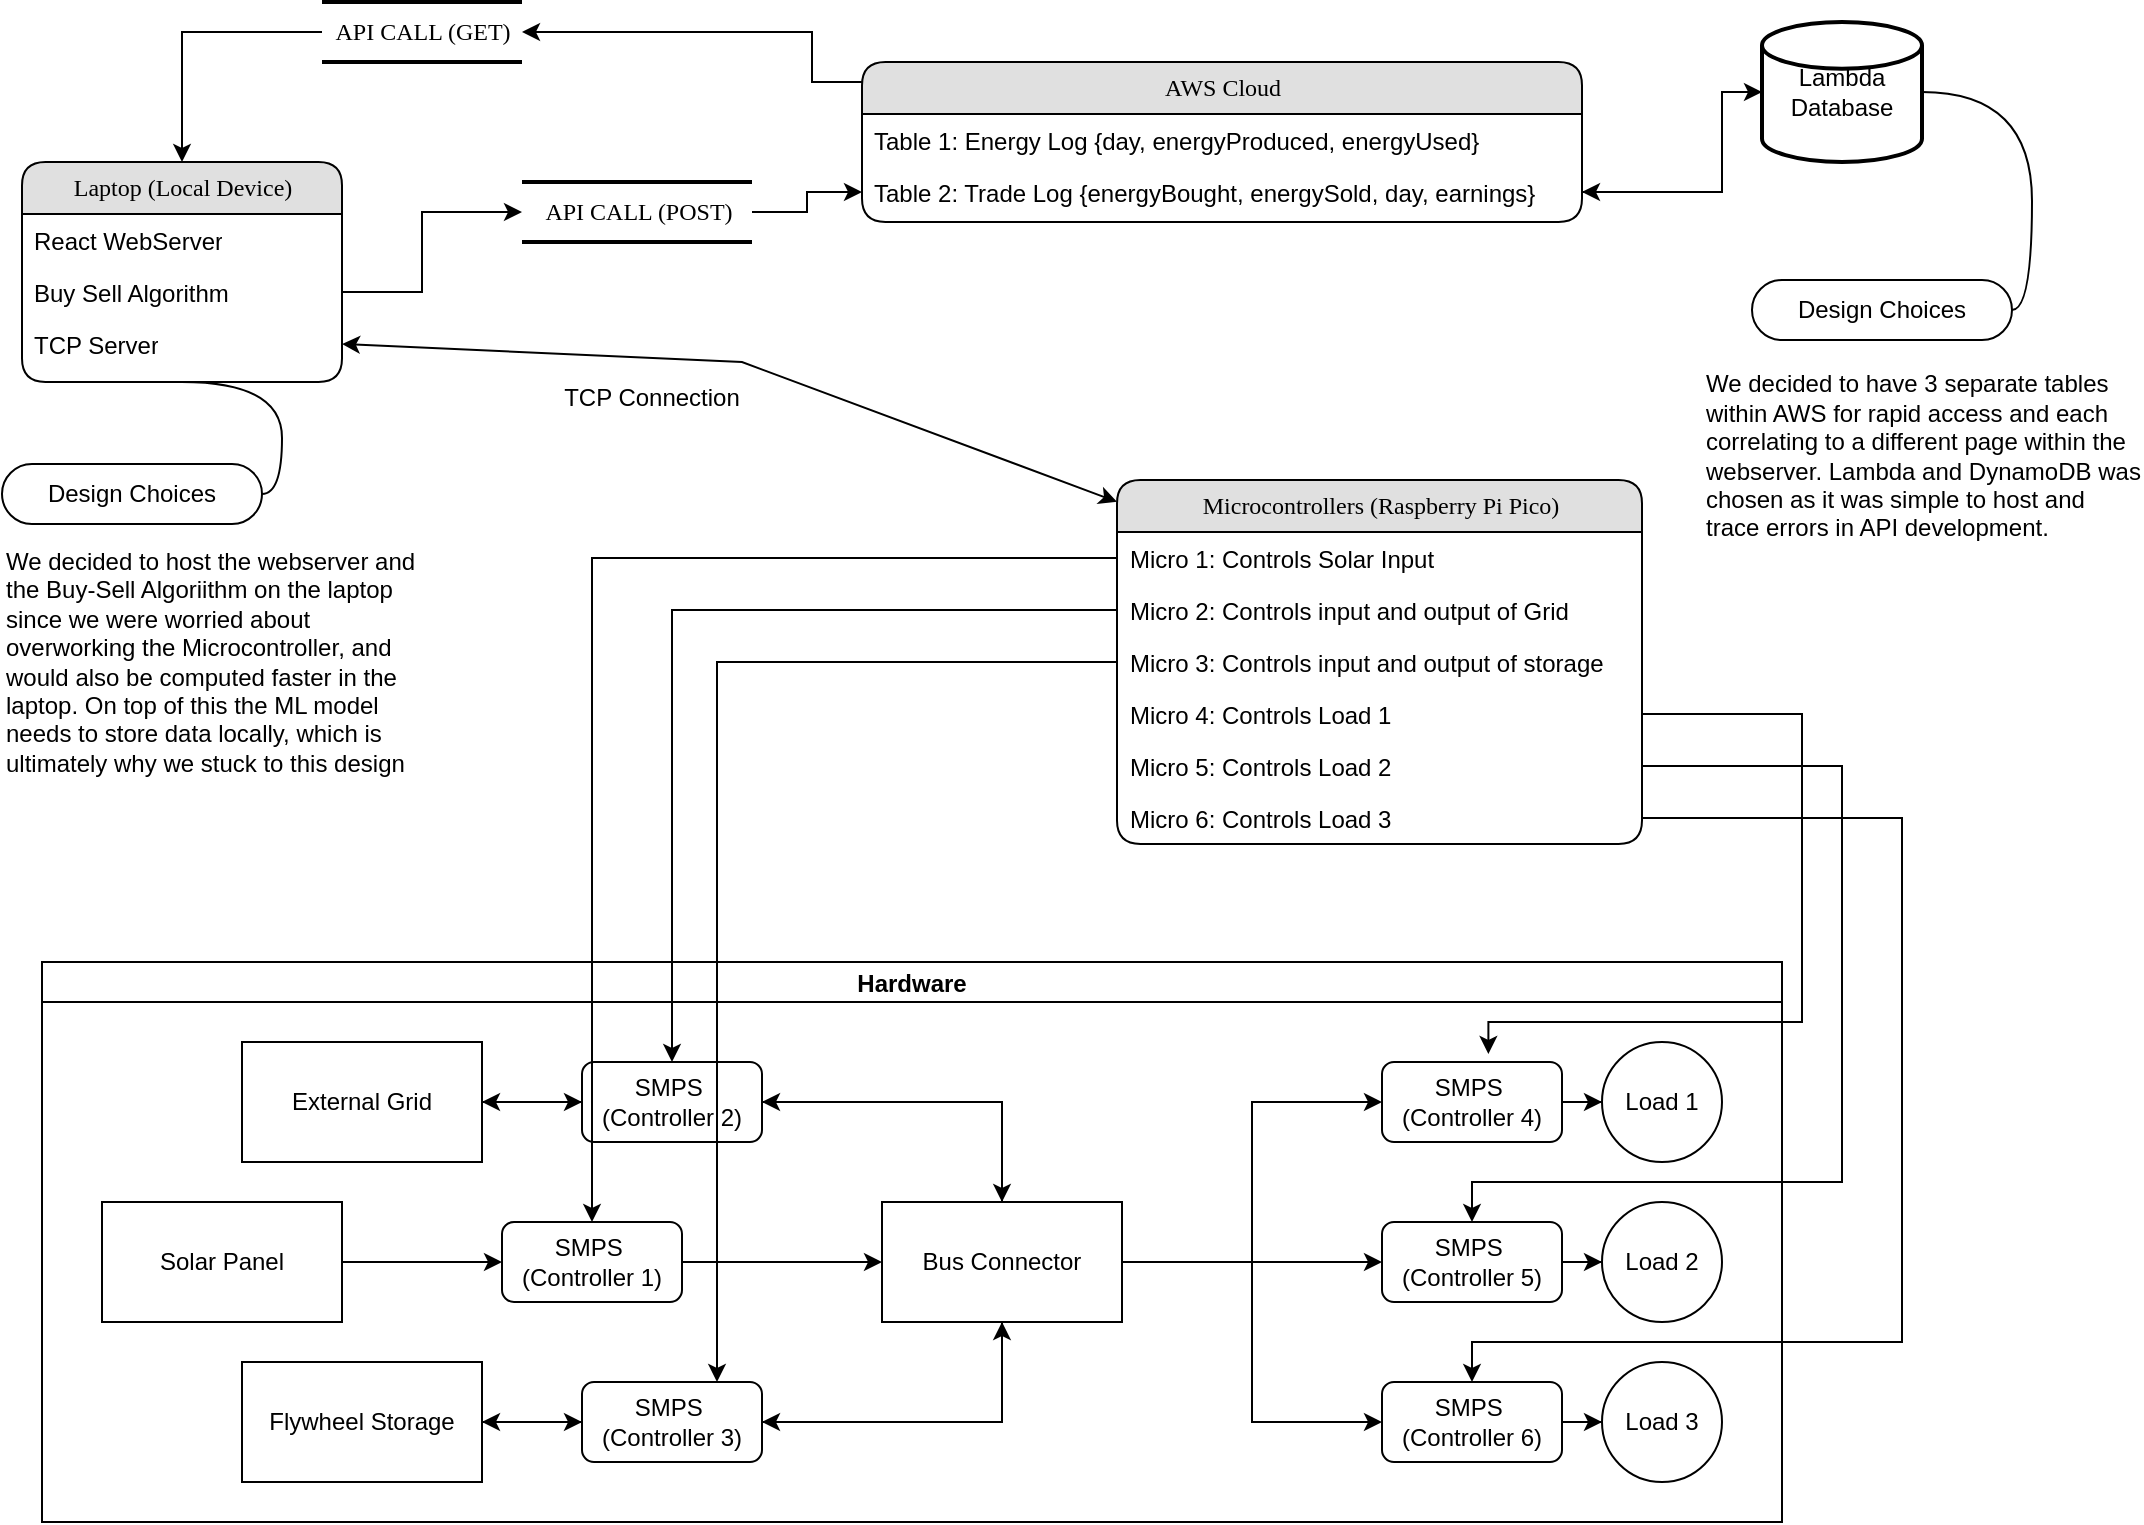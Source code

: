 <mxfile version="24.5.4" type="github">
  <diagram name="Page-1" id="5d7acffa-a066-3a61-03fe-96351882024d">
    <mxGraphModel dx="1050" dy="522" grid="1" gridSize="10" guides="1" tooltips="1" connect="1" arrows="1" fold="1" page="1" pageScale="1" pageWidth="1100" pageHeight="850" background="#ffffff" math="0" shadow="0">
      <root>
        <mxCell id="0" />
        <mxCell id="1" parent="0" />
        <mxCell id="gM_SMo16ki_0aqtKTnfX-9" style="edgeStyle=orthogonalEdgeStyle;rounded=0;orthogonalLoop=1;jettySize=auto;html=1;" parent="1" source="21ea969265ad0168-10" target="gM_SMo16ki_0aqtKTnfX-8" edge="1">
          <mxGeometry relative="1" as="geometry">
            <Array as="points">
              <mxPoint x="910" y="115" />
              <mxPoint x="910" y="65" />
            </Array>
          </mxGeometry>
        </mxCell>
        <mxCell id="gM_SMo16ki_0aqtKTnfX-71" style="edgeStyle=orthogonalEdgeStyle;rounded=0;orthogonalLoop=1;jettySize=auto;html=1;" parent="1" source="21ea969265ad0168-10" target="21ea969265ad0168-30" edge="1">
          <mxGeometry relative="1" as="geometry">
            <Array as="points">
              <mxPoint x="455" y="60" />
              <mxPoint x="455" y="35" />
            </Array>
          </mxGeometry>
        </mxCell>
        <mxCell id="21ea969265ad0168-10" value="AWS Cloud" style="swimlane;html=1;fontStyle=0;childLayout=stackLayout;horizontal=1;startSize=26;fillColor=#e0e0e0;horizontalStack=0;resizeParent=1;resizeLast=0;collapsible=1;marginBottom=0;swimlaneFillColor=#ffffff;align=center;rounded=1;shadow=0;comic=0;labelBackgroundColor=none;strokeWidth=1;fontFamily=Verdana;fontSize=12" parent="1" vertex="1">
          <mxGeometry x="480" y="50" width="360" height="80" as="geometry" />
        </mxCell>
        <mxCell id="21ea969265ad0168-11" value="Table 1: Energy Log {day, energyProduced, energyUsed}" style="text;html=1;strokeColor=none;fillColor=none;spacingLeft=4;spacingRight=4;whiteSpace=wrap;overflow=hidden;rotatable=0;points=[[0,0.5],[1,0.5]];portConstraint=eastwest;" parent="21ea969265ad0168-10" vertex="1">
          <mxGeometry y="26" width="360" height="26" as="geometry" />
        </mxCell>
        <mxCell id="21ea969265ad0168-12" value="Table 2: Trade Log {energyBought, energySold, day, earnings}" style="text;html=1;strokeColor=none;fillColor=none;spacingLeft=4;spacingRight=4;whiteSpace=wrap;overflow=hidden;rotatable=0;points=[[0,0.5],[1,0.5]];portConstraint=eastwest;" parent="21ea969265ad0168-10" vertex="1">
          <mxGeometry y="52" width="360" height="26" as="geometry" />
        </mxCell>
        <mxCell id="21ea969265ad0168-14" value="Laptop (Local Device)" style="swimlane;html=1;fontStyle=0;childLayout=stackLayout;horizontal=1;startSize=26;fillColor=#e0e0e0;horizontalStack=0;resizeParent=1;resizeLast=0;collapsible=1;marginBottom=0;swimlaneFillColor=#ffffff;align=center;rounded=1;shadow=0;comic=0;labelBackgroundColor=none;strokeWidth=1;fontFamily=Verdana;fontSize=12" parent="1" vertex="1">
          <mxGeometry x="60" y="100" width="160" height="110" as="geometry" />
        </mxCell>
        <mxCell id="21ea969265ad0168-15" value="React WebServer" style="text;html=1;strokeColor=none;fillColor=none;spacingLeft=4;spacingRight=4;whiteSpace=wrap;overflow=hidden;rotatable=0;points=[[0,0.5],[1,0.5]];portConstraint=eastwest;" parent="21ea969265ad0168-14" vertex="1">
          <mxGeometry y="26" width="160" height="26" as="geometry" />
        </mxCell>
        <mxCell id="21ea969265ad0168-16" value="Buy Sell Algorithm" style="text;html=1;strokeColor=none;fillColor=none;spacingLeft=4;spacingRight=4;whiteSpace=wrap;overflow=hidden;rotatable=0;points=[[0,0.5],[1,0.5]];portConstraint=eastwest;" parent="21ea969265ad0168-14" vertex="1">
          <mxGeometry y="52" width="160" height="26" as="geometry" />
        </mxCell>
        <mxCell id="21ea969265ad0168-17" value="TCP Server" style="text;html=1;strokeColor=none;fillColor=none;spacingLeft=4;spacingRight=4;whiteSpace=wrap;overflow=hidden;rotatable=0;points=[[0,0.5],[1,0.5]];portConstraint=eastwest;" parent="21ea969265ad0168-14" vertex="1">
          <mxGeometry y="78" width="160" height="26" as="geometry" />
        </mxCell>
        <mxCell id="21ea969265ad0168-22" value="Microcontrollers (Raspberry Pi Pico)" style="swimlane;html=1;fontStyle=0;childLayout=stackLayout;horizontal=1;startSize=26;fillColor=#e0e0e0;horizontalStack=0;resizeParent=1;resizeLast=0;collapsible=1;marginBottom=0;swimlaneFillColor=#ffffff;align=center;rounded=1;shadow=0;comic=0;labelBackgroundColor=none;strokeWidth=1;fontFamily=Verdana;fontSize=12" parent="1" vertex="1">
          <mxGeometry x="607.5" y="259" width="262.5" height="182" as="geometry">
            <mxRectangle x="310" y="320" width="260" height="30" as="alternateBounds" />
          </mxGeometry>
        </mxCell>
        <mxCell id="21ea969265ad0168-23" value="Micro 1: Controls Solar Input" style="text;html=1;strokeColor=none;fillColor=none;spacingLeft=4;spacingRight=4;whiteSpace=wrap;overflow=hidden;rotatable=0;points=[[0,0.5],[1,0.5]];portConstraint=eastwest;" parent="21ea969265ad0168-22" vertex="1">
          <mxGeometry y="26" width="262.5" height="26" as="geometry" />
        </mxCell>
        <mxCell id="21ea969265ad0168-24" value="Micro 2: Controls input and output of Grid&amp;nbsp;" style="text;html=1;strokeColor=none;fillColor=none;spacingLeft=4;spacingRight=4;whiteSpace=wrap;overflow=hidden;rotatable=0;points=[[0,0.5],[1,0.5]];portConstraint=eastwest;" parent="21ea969265ad0168-22" vertex="1">
          <mxGeometry y="52" width="262.5" height="26" as="geometry" />
        </mxCell>
        <mxCell id="gM_SMo16ki_0aqtKTnfX-16" value="&lt;div&gt;Micro 3: Controls input and output of storage&lt;/div&gt;" style="text;html=1;strokeColor=none;fillColor=none;spacingLeft=4;spacingRight=4;whiteSpace=wrap;overflow=hidden;rotatable=0;points=[[0,0.5],[1,0.5]];portConstraint=eastwest;" parent="21ea969265ad0168-22" vertex="1">
          <mxGeometry y="78" width="262.5" height="26" as="geometry" />
        </mxCell>
        <mxCell id="gM_SMo16ki_0aqtKTnfX-17" value="Micro 4: Controls Load 1" style="text;html=1;strokeColor=none;fillColor=none;spacingLeft=4;spacingRight=4;whiteSpace=wrap;overflow=hidden;rotatable=0;points=[[0,0.5],[1,0.5]];portConstraint=eastwest;" parent="21ea969265ad0168-22" vertex="1">
          <mxGeometry y="104" width="262.5" height="26" as="geometry" />
        </mxCell>
        <mxCell id="gM_SMo16ki_0aqtKTnfX-18" value="Micro 5: Controls Load 2" style="text;html=1;strokeColor=none;fillColor=none;spacingLeft=4;spacingRight=4;whiteSpace=wrap;overflow=hidden;rotatable=0;points=[[0,0.5],[1,0.5]];portConstraint=eastwest;" parent="21ea969265ad0168-22" vertex="1">
          <mxGeometry y="130" width="262.5" height="26" as="geometry" />
        </mxCell>
        <mxCell id="gM_SMo16ki_0aqtKTnfX-19" value="Micro 6: Controls Load 3" style="text;html=1;strokeColor=none;fillColor=none;spacingLeft=4;spacingRight=4;whiteSpace=wrap;overflow=hidden;rotatable=0;points=[[0,0.5],[1,0.5]];portConstraint=eastwest;" parent="21ea969265ad0168-22" vertex="1">
          <mxGeometry y="156" width="262.5" height="26" as="geometry" />
        </mxCell>
        <mxCell id="gM_SMo16ki_0aqtKTnfX-72" style="edgeStyle=orthogonalEdgeStyle;rounded=0;orthogonalLoop=1;jettySize=auto;html=1;entryX=0.5;entryY=0;entryDx=0;entryDy=0;" parent="1" source="21ea969265ad0168-30" target="21ea969265ad0168-14" edge="1">
          <mxGeometry relative="1" as="geometry">
            <Array as="points">
              <mxPoint x="140" y="35" />
            </Array>
          </mxGeometry>
        </mxCell>
        <mxCell id="21ea969265ad0168-30" value="API CALL (GET)" style="html=1;rounded=0;shadow=0;comic=0;labelBackgroundColor=none;strokeWidth=2;fontFamily=Verdana;fontSize=12;align=center;shape=mxgraph.ios7ui.horLines;" parent="1" vertex="1">
          <mxGeometry x="210" y="20" width="100" height="30" as="geometry" />
        </mxCell>
        <mxCell id="gM_SMo16ki_0aqtKTnfX-1" value="Hardware" style="swimlane;startSize=20;horizontal=1;containerType=tree;newEdgeStyle={&quot;edgeStyle&quot;:&quot;elbowEdgeStyle&quot;,&quot;startArrow&quot;:&quot;none&quot;,&quot;endArrow&quot;:&quot;none&quot;};" parent="1" vertex="1">
          <mxGeometry x="70" y="500" width="870" height="280" as="geometry" />
        </mxCell>
        <UserObject label="Solar Panel" treeRoot="1" id="gM_SMo16ki_0aqtKTnfX-4">
          <mxCell style="whiteSpace=wrap;html=1;align=center;treeFolding=1;treeMoving=1;newEdgeStyle={&quot;edgeStyle&quot;:&quot;elbowEdgeStyle&quot;,&quot;startArrow&quot;:&quot;none&quot;,&quot;endArrow&quot;:&quot;none&quot;};" parent="gM_SMo16ki_0aqtKTnfX-1" vertex="1">
            <mxGeometry x="30" y="120" width="120" height="60" as="geometry" />
          </mxCell>
        </UserObject>
        <mxCell id="gM_SMo16ki_0aqtKTnfX-34" style="edgeStyle=orthogonalEdgeStyle;rounded=0;orthogonalLoop=1;jettySize=auto;html=1;entryX=0;entryY=0.5;entryDx=0;entryDy=0;" parent="gM_SMo16ki_0aqtKTnfX-1" source="gM_SMo16ki_0aqtKTnfX-20" target="gM_SMo16ki_0aqtKTnfX-32" edge="1">
          <mxGeometry relative="1" as="geometry" />
        </mxCell>
        <mxCell id="gM_SMo16ki_0aqtKTnfX-20" value="SMPS&amp;nbsp;&lt;br&gt;(Controller 1)" style="rounded=1;whiteSpace=wrap;html=1;" parent="gM_SMo16ki_0aqtKTnfX-1" vertex="1">
          <mxGeometry x="230" y="130" width="90" height="40" as="geometry" />
        </mxCell>
        <mxCell id="gM_SMo16ki_0aqtKTnfX-22" value="" style="endArrow=classic;html=1;rounded=0;exitX=1;exitY=0.5;exitDx=0;exitDy=0;entryX=0;entryY=0.5;entryDx=0;entryDy=0;" parent="gM_SMo16ki_0aqtKTnfX-1" source="gM_SMo16ki_0aqtKTnfX-4" target="gM_SMo16ki_0aqtKTnfX-20" edge="1">
          <mxGeometry width="50" height="50" relative="1" as="geometry">
            <mxPoint x="360" y="110" as="sourcePoint" />
            <mxPoint x="410" y="60" as="targetPoint" />
            <Array as="points" />
          </mxGeometry>
        </mxCell>
        <mxCell id="gM_SMo16ki_0aqtKTnfX-27" style="edgeStyle=orthogonalEdgeStyle;rounded=0;orthogonalLoop=1;jettySize=auto;html=1;entryX=0;entryY=0.5;entryDx=0;entryDy=0;" parent="gM_SMo16ki_0aqtKTnfX-1" source="gM_SMo16ki_0aqtKTnfX-23" target="gM_SMo16ki_0aqtKTnfX-26" edge="1">
          <mxGeometry relative="1" as="geometry" />
        </mxCell>
        <mxCell id="gM_SMo16ki_0aqtKTnfX-23" value="External Grid" style="rounded=0;whiteSpace=wrap;html=1;" parent="gM_SMo16ki_0aqtKTnfX-1" vertex="1">
          <mxGeometry x="100" y="40" width="120" height="60" as="geometry" />
        </mxCell>
        <mxCell id="gM_SMo16ki_0aqtKTnfX-31" style="edgeStyle=orthogonalEdgeStyle;rounded=0;orthogonalLoop=1;jettySize=auto;html=1;entryX=0;entryY=0.5;entryDx=0;entryDy=0;" parent="gM_SMo16ki_0aqtKTnfX-1" source="gM_SMo16ki_0aqtKTnfX-24" target="gM_SMo16ki_0aqtKTnfX-28" edge="1">
          <mxGeometry relative="1" as="geometry" />
        </mxCell>
        <mxCell id="gM_SMo16ki_0aqtKTnfX-24" value="Flywheel Storage" style="rounded=0;whiteSpace=wrap;html=1;" parent="gM_SMo16ki_0aqtKTnfX-1" vertex="1">
          <mxGeometry x="100" y="200" width="120" height="60" as="geometry" />
        </mxCell>
        <mxCell id="gM_SMo16ki_0aqtKTnfX-33" style="edgeStyle=orthogonalEdgeStyle;rounded=0;orthogonalLoop=1;jettySize=auto;html=1;entryX=0.5;entryY=0;entryDx=0;entryDy=0;" parent="gM_SMo16ki_0aqtKTnfX-1" source="gM_SMo16ki_0aqtKTnfX-26" target="gM_SMo16ki_0aqtKTnfX-32" edge="1">
          <mxGeometry relative="1" as="geometry" />
        </mxCell>
        <mxCell id="gM_SMo16ki_0aqtKTnfX-60" style="edgeStyle=orthogonalEdgeStyle;rounded=0;orthogonalLoop=1;jettySize=auto;html=1;entryX=1;entryY=0.5;entryDx=0;entryDy=0;" parent="gM_SMo16ki_0aqtKTnfX-1" source="gM_SMo16ki_0aqtKTnfX-26" target="gM_SMo16ki_0aqtKTnfX-23" edge="1">
          <mxGeometry relative="1" as="geometry" />
        </mxCell>
        <mxCell id="gM_SMo16ki_0aqtKTnfX-26" value="SMPS&amp;nbsp;&lt;br&gt;(Controller 2)" style="rounded=1;whiteSpace=wrap;html=1;" parent="gM_SMo16ki_0aqtKTnfX-1" vertex="1">
          <mxGeometry x="270" y="50" width="90" height="40" as="geometry" />
        </mxCell>
        <mxCell id="gM_SMo16ki_0aqtKTnfX-35" style="edgeStyle=orthogonalEdgeStyle;rounded=0;orthogonalLoop=1;jettySize=auto;html=1;entryX=0.5;entryY=1;entryDx=0;entryDy=0;" parent="gM_SMo16ki_0aqtKTnfX-1" source="gM_SMo16ki_0aqtKTnfX-28" target="gM_SMo16ki_0aqtKTnfX-32" edge="1">
          <mxGeometry relative="1" as="geometry" />
        </mxCell>
        <mxCell id="gM_SMo16ki_0aqtKTnfX-63" style="edgeStyle=orthogonalEdgeStyle;rounded=0;orthogonalLoop=1;jettySize=auto;html=1;entryX=1;entryY=0.5;entryDx=0;entryDy=0;" parent="gM_SMo16ki_0aqtKTnfX-1" source="gM_SMo16ki_0aqtKTnfX-28" target="gM_SMo16ki_0aqtKTnfX-24" edge="1">
          <mxGeometry relative="1" as="geometry" />
        </mxCell>
        <mxCell id="gM_SMo16ki_0aqtKTnfX-28" value="SMPS&amp;nbsp;&lt;br&gt;(Controller 3)" style="rounded=1;whiteSpace=wrap;html=1;" parent="gM_SMo16ki_0aqtKTnfX-1" vertex="1">
          <mxGeometry x="270" y="210" width="90" height="40" as="geometry" />
        </mxCell>
        <mxCell id="gM_SMo16ki_0aqtKTnfX-50" style="edgeStyle=orthogonalEdgeStyle;rounded=0;orthogonalLoop=1;jettySize=auto;html=1;entryX=0;entryY=0.5;entryDx=0;entryDy=0;" parent="gM_SMo16ki_0aqtKTnfX-1" source="gM_SMo16ki_0aqtKTnfX-32" target="gM_SMo16ki_0aqtKTnfX-47" edge="1">
          <mxGeometry relative="1" as="geometry" />
        </mxCell>
        <mxCell id="gM_SMo16ki_0aqtKTnfX-51" style="edgeStyle=orthogonalEdgeStyle;rounded=0;orthogonalLoop=1;jettySize=auto;html=1;entryX=0;entryY=0.5;entryDx=0;entryDy=0;" parent="gM_SMo16ki_0aqtKTnfX-1" source="gM_SMo16ki_0aqtKTnfX-32" target="gM_SMo16ki_0aqtKTnfX-48" edge="1">
          <mxGeometry relative="1" as="geometry" />
        </mxCell>
        <mxCell id="gM_SMo16ki_0aqtKTnfX-59" style="edgeStyle=orthogonalEdgeStyle;rounded=0;orthogonalLoop=1;jettySize=auto;html=1;entryX=0;entryY=0.5;entryDx=0;entryDy=0;" parent="gM_SMo16ki_0aqtKTnfX-1" source="gM_SMo16ki_0aqtKTnfX-32" target="gM_SMo16ki_0aqtKTnfX-49" edge="1">
          <mxGeometry relative="1" as="geometry" />
        </mxCell>
        <mxCell id="gM_SMo16ki_0aqtKTnfX-61" style="edgeStyle=orthogonalEdgeStyle;rounded=0;orthogonalLoop=1;jettySize=auto;html=1;entryX=1;entryY=0.5;entryDx=0;entryDy=0;" parent="gM_SMo16ki_0aqtKTnfX-1" source="gM_SMo16ki_0aqtKTnfX-32" target="gM_SMo16ki_0aqtKTnfX-26" edge="1">
          <mxGeometry relative="1" as="geometry">
            <Array as="points">
              <mxPoint x="480" y="70" />
            </Array>
          </mxGeometry>
        </mxCell>
        <mxCell id="gM_SMo16ki_0aqtKTnfX-62" style="edgeStyle=orthogonalEdgeStyle;rounded=0;orthogonalLoop=1;jettySize=auto;html=1;" parent="gM_SMo16ki_0aqtKTnfX-1" source="gM_SMo16ki_0aqtKTnfX-32" edge="1">
          <mxGeometry relative="1" as="geometry">
            <mxPoint x="360" y="230" as="targetPoint" />
            <Array as="points">
              <mxPoint x="480" y="230" />
            </Array>
          </mxGeometry>
        </mxCell>
        <mxCell id="gM_SMo16ki_0aqtKTnfX-32" value="Bus Connector" style="rounded=0;whiteSpace=wrap;html=1;" parent="gM_SMo16ki_0aqtKTnfX-1" vertex="1">
          <mxGeometry x="420" y="120" width="120" height="60" as="geometry" />
        </mxCell>
        <mxCell id="gM_SMo16ki_0aqtKTnfX-39" value="Load 1" style="ellipse;whiteSpace=wrap;html=1;aspect=fixed;" parent="gM_SMo16ki_0aqtKTnfX-1" vertex="1">
          <mxGeometry x="780" y="40" width="60" height="60" as="geometry" />
        </mxCell>
        <mxCell id="gM_SMo16ki_0aqtKTnfX-43" value="Load 2" style="ellipse;whiteSpace=wrap;html=1;aspect=fixed;" parent="gM_SMo16ki_0aqtKTnfX-1" vertex="1">
          <mxGeometry x="780" y="120" width="60" height="60" as="geometry" />
        </mxCell>
        <mxCell id="gM_SMo16ki_0aqtKTnfX-42" value="Load 3" style="ellipse;whiteSpace=wrap;html=1;aspect=fixed;" parent="gM_SMo16ki_0aqtKTnfX-1" vertex="1">
          <mxGeometry x="780" y="200" width="60" height="60" as="geometry" />
        </mxCell>
        <mxCell id="gM_SMo16ki_0aqtKTnfX-57" style="edgeStyle=orthogonalEdgeStyle;rounded=0;orthogonalLoop=1;jettySize=auto;html=1;" parent="gM_SMo16ki_0aqtKTnfX-1" source="gM_SMo16ki_0aqtKTnfX-47" target="gM_SMo16ki_0aqtKTnfX-39" edge="1">
          <mxGeometry relative="1" as="geometry" />
        </mxCell>
        <mxCell id="gM_SMo16ki_0aqtKTnfX-47" value="SMPS&amp;nbsp;&lt;br&gt;(Controller 4)" style="rounded=1;whiteSpace=wrap;html=1;" parent="gM_SMo16ki_0aqtKTnfX-1" vertex="1">
          <mxGeometry x="670" y="50" width="90" height="40" as="geometry" />
        </mxCell>
        <mxCell id="gM_SMo16ki_0aqtKTnfX-58" style="edgeStyle=orthogonalEdgeStyle;rounded=0;orthogonalLoop=1;jettySize=auto;html=1;entryX=0;entryY=0.5;entryDx=0;entryDy=0;" parent="gM_SMo16ki_0aqtKTnfX-1" source="gM_SMo16ki_0aqtKTnfX-48" target="gM_SMo16ki_0aqtKTnfX-43" edge="1">
          <mxGeometry relative="1" as="geometry" />
        </mxCell>
        <mxCell id="gM_SMo16ki_0aqtKTnfX-48" value="SMPS&amp;nbsp;&lt;br&gt;(Controller 5)" style="rounded=1;whiteSpace=wrap;html=1;" parent="gM_SMo16ki_0aqtKTnfX-1" vertex="1">
          <mxGeometry x="670" y="130" width="90" height="40" as="geometry" />
        </mxCell>
        <mxCell id="gM_SMo16ki_0aqtKTnfX-53" style="edgeStyle=orthogonalEdgeStyle;rounded=0;orthogonalLoop=1;jettySize=auto;html=1;" parent="gM_SMo16ki_0aqtKTnfX-1" source="gM_SMo16ki_0aqtKTnfX-49" target="gM_SMo16ki_0aqtKTnfX-42" edge="1">
          <mxGeometry relative="1" as="geometry" />
        </mxCell>
        <mxCell id="gM_SMo16ki_0aqtKTnfX-49" value="SMPS&amp;nbsp;&lt;br&gt;(Controller 6)" style="rounded=1;whiteSpace=wrap;html=1;" parent="gM_SMo16ki_0aqtKTnfX-1" vertex="1">
          <mxGeometry x="670" y="210" width="90" height="40" as="geometry" />
        </mxCell>
        <mxCell id="gM_SMo16ki_0aqtKTnfX-73" style="edgeStyle=orthogonalEdgeStyle;rounded=0;orthogonalLoop=1;jettySize=auto;html=1;entryX=1;entryY=0.5;entryDx=0;entryDy=0;" parent="1" source="gM_SMo16ki_0aqtKTnfX-8" target="21ea969265ad0168-12" edge="1">
          <mxGeometry relative="1" as="geometry">
            <Array as="points">
              <mxPoint x="910" y="65" />
              <mxPoint x="910" y="115" />
            </Array>
          </mxGeometry>
        </mxCell>
        <mxCell id="gM_SMo16ki_0aqtKTnfX-8" value="Lambda Database" style="strokeWidth=2;html=1;shape=mxgraph.flowchart.database;whiteSpace=wrap;" parent="1" vertex="1">
          <mxGeometry x="930" y="30" width="80" height="70" as="geometry" />
        </mxCell>
        <mxCell id="gM_SMo16ki_0aqtKTnfX-64" value="TCP Connection" style="text;html=1;align=center;verticalAlign=middle;whiteSpace=wrap;rounded=0;" parent="1" vertex="1">
          <mxGeometry x="310" y="200" width="130" height="36" as="geometry" />
        </mxCell>
        <mxCell id="gM_SMo16ki_0aqtKTnfX-65" style="edgeStyle=orthogonalEdgeStyle;rounded=0;orthogonalLoop=1;jettySize=auto;html=1;entryX=0.5;entryY=0;entryDx=0;entryDy=0;" parent="1" source="21ea969265ad0168-23" target="gM_SMo16ki_0aqtKTnfX-20" edge="1">
          <mxGeometry relative="1" as="geometry" />
        </mxCell>
        <mxCell id="gM_SMo16ki_0aqtKTnfX-66" style="edgeStyle=orthogonalEdgeStyle;rounded=0;orthogonalLoop=1;jettySize=auto;html=1;entryX=0.5;entryY=0;entryDx=0;entryDy=0;" parent="1" source="21ea969265ad0168-24" target="gM_SMo16ki_0aqtKTnfX-26" edge="1">
          <mxGeometry relative="1" as="geometry" />
        </mxCell>
        <mxCell id="gM_SMo16ki_0aqtKTnfX-68" style="edgeStyle=orthogonalEdgeStyle;rounded=0;orthogonalLoop=1;jettySize=auto;html=1;entryX=0.75;entryY=0;entryDx=0;entryDy=0;" parent="1" source="gM_SMo16ki_0aqtKTnfX-16" target="gM_SMo16ki_0aqtKTnfX-28" edge="1">
          <mxGeometry relative="1" as="geometry" />
        </mxCell>
        <mxCell id="gM_SMo16ki_0aqtKTnfX-81" style="edgeStyle=orthogonalEdgeStyle;rounded=0;orthogonalLoop=1;jettySize=auto;html=1;entryX=0;entryY=0.5;entryDx=0;entryDy=0;" parent="1" source="gM_SMo16ki_0aqtKTnfX-75" target="21ea969265ad0168-12" edge="1">
          <mxGeometry relative="1" as="geometry" />
        </mxCell>
        <mxCell id="gM_SMo16ki_0aqtKTnfX-75" value="API CALL (POST)" style="html=1;rounded=0;shadow=0;comic=0;labelBackgroundColor=none;strokeWidth=2;fontFamily=Verdana;fontSize=12;align=center;shape=mxgraph.ios7ui.horLines;" parent="1" vertex="1">
          <mxGeometry x="310" y="110" width="115" height="30" as="geometry" />
        </mxCell>
        <mxCell id="gM_SMo16ki_0aqtKTnfX-76" style="edgeStyle=orthogonalEdgeStyle;rounded=0;orthogonalLoop=1;jettySize=auto;html=1;entryX=0.591;entryY=-0.1;entryDx=0;entryDy=0;entryPerimeter=0;" parent="1" source="gM_SMo16ki_0aqtKTnfX-17" target="gM_SMo16ki_0aqtKTnfX-47" edge="1">
          <mxGeometry relative="1" as="geometry">
            <Array as="points">
              <mxPoint x="950" y="376" />
              <mxPoint x="950" y="530" />
              <mxPoint x="793" y="530" />
            </Array>
          </mxGeometry>
        </mxCell>
        <mxCell id="gM_SMo16ki_0aqtKTnfX-77" style="edgeStyle=orthogonalEdgeStyle;rounded=0;orthogonalLoop=1;jettySize=auto;html=1;entryX=0.5;entryY=0;entryDx=0;entryDy=0;" parent="1" source="gM_SMo16ki_0aqtKTnfX-18" target="gM_SMo16ki_0aqtKTnfX-48" edge="1">
          <mxGeometry relative="1" as="geometry">
            <Array as="points">
              <mxPoint x="970" y="402" />
              <mxPoint x="970" y="610" />
              <mxPoint x="785" y="610" />
            </Array>
          </mxGeometry>
        </mxCell>
        <mxCell id="gM_SMo16ki_0aqtKTnfX-78" style="edgeStyle=orthogonalEdgeStyle;rounded=0;orthogonalLoop=1;jettySize=auto;html=1;entryX=0.5;entryY=0;entryDx=0;entryDy=0;" parent="1" source="gM_SMo16ki_0aqtKTnfX-19" target="gM_SMo16ki_0aqtKTnfX-49" edge="1">
          <mxGeometry relative="1" as="geometry">
            <Array as="points">
              <mxPoint x="1000" y="428" />
              <mxPoint x="1000" y="690" />
              <mxPoint x="785" y="690" />
            </Array>
          </mxGeometry>
        </mxCell>
        <mxCell id="gM_SMo16ki_0aqtKTnfX-80" style="edgeStyle=orthogonalEdgeStyle;rounded=0;orthogonalLoop=1;jettySize=auto;html=1;" parent="1" source="21ea969265ad0168-16" target="gM_SMo16ki_0aqtKTnfX-75" edge="1">
          <mxGeometry relative="1" as="geometry">
            <Array as="points">
              <mxPoint x="260" y="165" />
              <mxPoint x="260" y="125" />
            </Array>
          </mxGeometry>
        </mxCell>
        <mxCell id="gM_SMo16ki_0aqtKTnfX-82" value="Design Choices" style="whiteSpace=wrap;html=1;rounded=1;arcSize=50;align=center;verticalAlign=middle;strokeWidth=1;autosize=1;spacing=4;treeFolding=1;treeMoving=1;newEdgeStyle={&quot;edgeStyle&quot;:&quot;entityRelationEdgeStyle&quot;,&quot;startArrow&quot;:&quot;none&quot;,&quot;endArrow&quot;:&quot;none&quot;,&quot;segment&quot;:10,&quot;curved&quot;:1,&quot;sourcePerimeterSpacing&quot;:0,&quot;targetPerimeterSpacing&quot;:0};" parent="1" vertex="1">
          <mxGeometry x="925" y="159" width="130" height="30" as="geometry" />
        </mxCell>
        <mxCell id="gM_SMo16ki_0aqtKTnfX-83" value="" style="edgeStyle=entityRelationEdgeStyle;startArrow=none;endArrow=none;segment=10;curved=1;sourcePerimeterSpacing=0;targetPerimeterSpacing=0;rounded=0;exitX=1;exitY=0.5;exitDx=0;exitDy=0;exitPerimeter=0;" parent="1" source="gM_SMo16ki_0aqtKTnfX-8" target="gM_SMo16ki_0aqtKTnfX-82" edge="1">
          <mxGeometry relative="1" as="geometry">
            <mxPoint x="960" y="100" as="sourcePoint" />
          </mxGeometry>
        </mxCell>
        <mxCell id="gM_SMo16ki_0aqtKTnfX-87" style="edgeStyle=entityRelationEdgeStyle;rounded=0;orthogonalLoop=1;jettySize=auto;html=1;startArrow=none;endArrow=none;segment=10;curved=1;sourcePerimeterSpacing=0;targetPerimeterSpacing=0;entryX=0.5;entryY=1;entryDx=0;entryDy=0;" parent="1" source="gM_SMo16ki_0aqtKTnfX-84" target="21ea969265ad0168-14" edge="1">
          <mxGeometry relative="1" as="geometry" />
        </mxCell>
        <mxCell id="gM_SMo16ki_0aqtKTnfX-84" value="Design Choices" style="whiteSpace=wrap;html=1;rounded=1;arcSize=50;align=center;verticalAlign=middle;strokeWidth=1;autosize=1;spacing=4;treeFolding=1;treeMoving=1;newEdgeStyle={&quot;edgeStyle&quot;:&quot;entityRelationEdgeStyle&quot;,&quot;startArrow&quot;:&quot;none&quot;,&quot;endArrow&quot;:&quot;none&quot;,&quot;segment&quot;:10,&quot;curved&quot;:1,&quot;sourcePerimeterSpacing&quot;:0,&quot;targetPerimeterSpacing&quot;:0};" parent="1" vertex="1">
          <mxGeometry x="50" y="251" width="130" height="30" as="geometry" />
        </mxCell>
        <mxCell id="gM_SMo16ki_0aqtKTnfX-88" value="" style="endArrow=classic;startArrow=classic;html=1;rounded=0;exitX=1;exitY=0.5;exitDx=0;exitDy=0;entryX=0;entryY=0.06;entryDx=0;entryDy=0;entryPerimeter=0;" parent="1" source="21ea969265ad0168-17" target="21ea969265ad0168-22" edge="1">
          <mxGeometry width="50" height="50" relative="1" as="geometry">
            <mxPoint x="340" y="260" as="sourcePoint" />
            <mxPoint x="390" y="210" as="targetPoint" />
            <Array as="points">
              <mxPoint x="420" y="200" />
            </Array>
          </mxGeometry>
        </mxCell>
        <mxCell id="gM_SMo16ki_0aqtKTnfX-89" value="We decided to have 3 separate tables within AWS for rapid access and each correlating to a different page within the webserver. Lambda and DynamoDB was chosen as it was simple to host and trace errors in API development.&amp;nbsp;" style="text;html=1;align=left;verticalAlign=middle;whiteSpace=wrap;rounded=0;" parent="1" vertex="1">
          <mxGeometry x="900" y="200" width="220" height="94" as="geometry" />
        </mxCell>
        <mxCell id="tbWjV2BsAmesTfMCvsu3-2" value="We decided to host the webserver and the Buy-Sell Algoriithm on the laptop since we were worried about overworking the Microcontroller, and would also be computed faster in the laptop. On top of this the ML model needs to store data locally, which is ultimately why we stuck to this design" style="text;html=1;align=left;verticalAlign=middle;whiteSpace=wrap;rounded=0;" parent="1" vertex="1">
          <mxGeometry x="50" y="265.5" width="220" height="169" as="geometry" />
        </mxCell>
      </root>
    </mxGraphModel>
  </diagram>
</mxfile>
